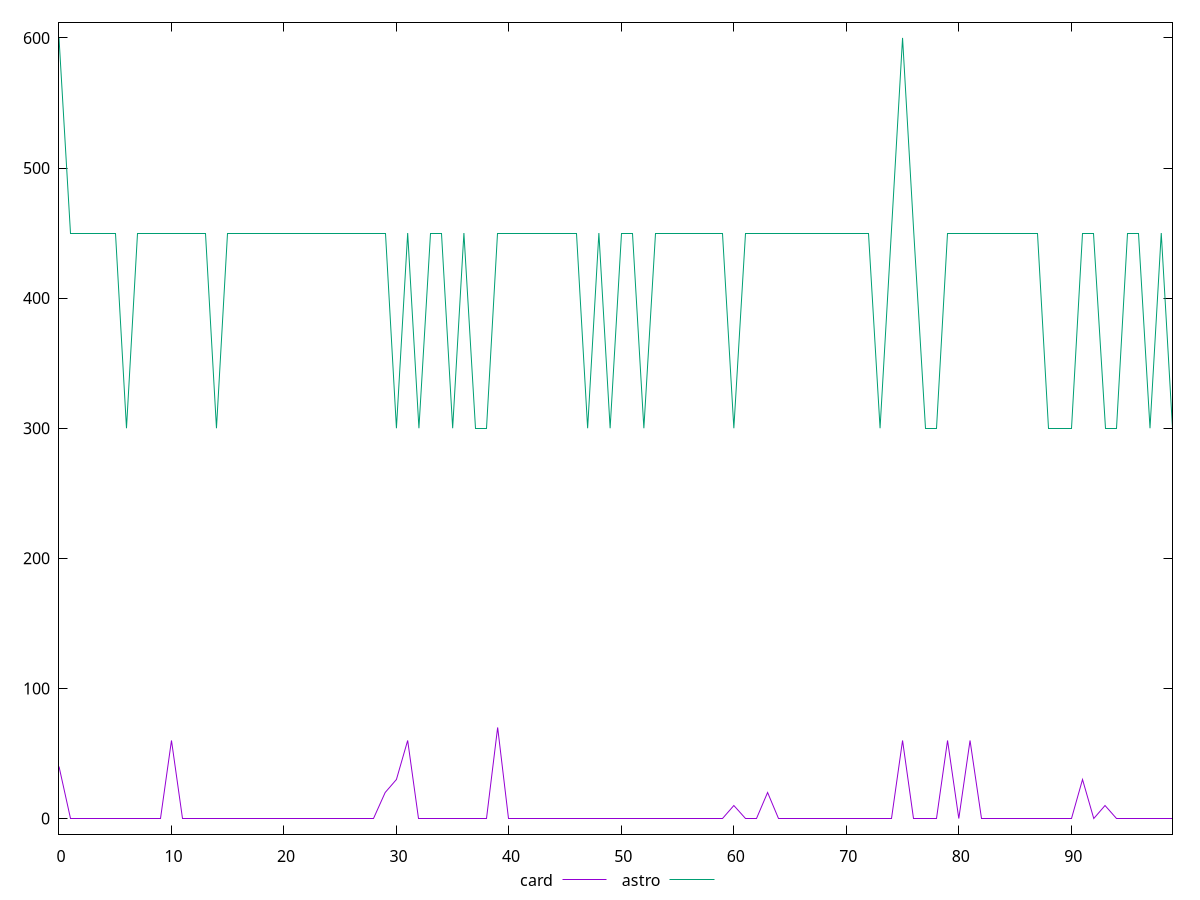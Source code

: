 reset

$card <<EOF
0 40
1 0
2 0
3 0
4 0
5 0
6 0
7 0
8 0
9 0
10 60
11 0
12 0
13 0
14 0
15 0
16 0
17 0
18 0
19 0
20 0
21 0
22 0
23 0
24 0
25 0
26 0
27 0
28 0
29 20
30 30
31 60
32 0
33 0
34 0
35 0
36 0
37 0
38 0
39 70
40 0
41 0
42 0
43 0
44 0
45 0
46 0
47 0
48 0
49 0
50 0
51 0
52 0
53 0
54 0
55 0
56 0
57 0
58 0
59 0
60 10
61 0
62 0
63 20
64 0
65 0
66 0
67 0
68 0
69 0
70 0
71 0
72 0
73 0
74 0
75 60
76 0
77 0
78 0
79 60
80 0
81 60
82 0
83 0
84 0
85 0
86 0
87 0
88 0
89 0
90 0
91 30
92 0
93 10
94 0
95 0
96 0
97 0
98 0
99 0
EOF

$astro <<EOF
0 600
1 450
2 450
3 450
4 450
5 450
6 300
7 450
8 450
9 450
10 450
11 450
12 450
13 450
14 300
15 450
16 450
17 450
18 450
19 450
20 450
21 450
22 450
23 450
24 450
25 450
26 450
27 450
28 450
29 450
30 300
31 450
32 300
33 450
34 450
35 300
36 450
37 300
38 300
39 450
40 450
41 450
42 450
43 450
44 450
45 450
46 450
47 300
48 450
49 300
50 450
51 450
52 300
53 450
54 450
55 450
56 450
57 450
58 450
59 450
60 300
61 450
62 450
63 450
64 450
65 450
66 450
67 450
68 450
69 450
70 450
71 450
72 450
73 300
74 450
75 600
76 450
77 300
78 300
79 450
80 450
81 450
82 450
83 450
84 450
85 450
86 450
87 450
88 300
89 300
90 300
91 450
92 450
93 300
94 300
95 450
96 450
97 300
98 450
99 300
EOF

set key outside below
set xrange [0:99]
set yrange [-12:612]
set trange [-12:612]
set terminal svg size 640, 520 enhanced background rgb 'white'
set output "reports/report_00031_2021-02-24T23-18-18.084Z/unused-css-rules/comparison/line/2_vs_3.svg"

plot $card title "card" with line, \
     $astro title "astro" with line

reset
